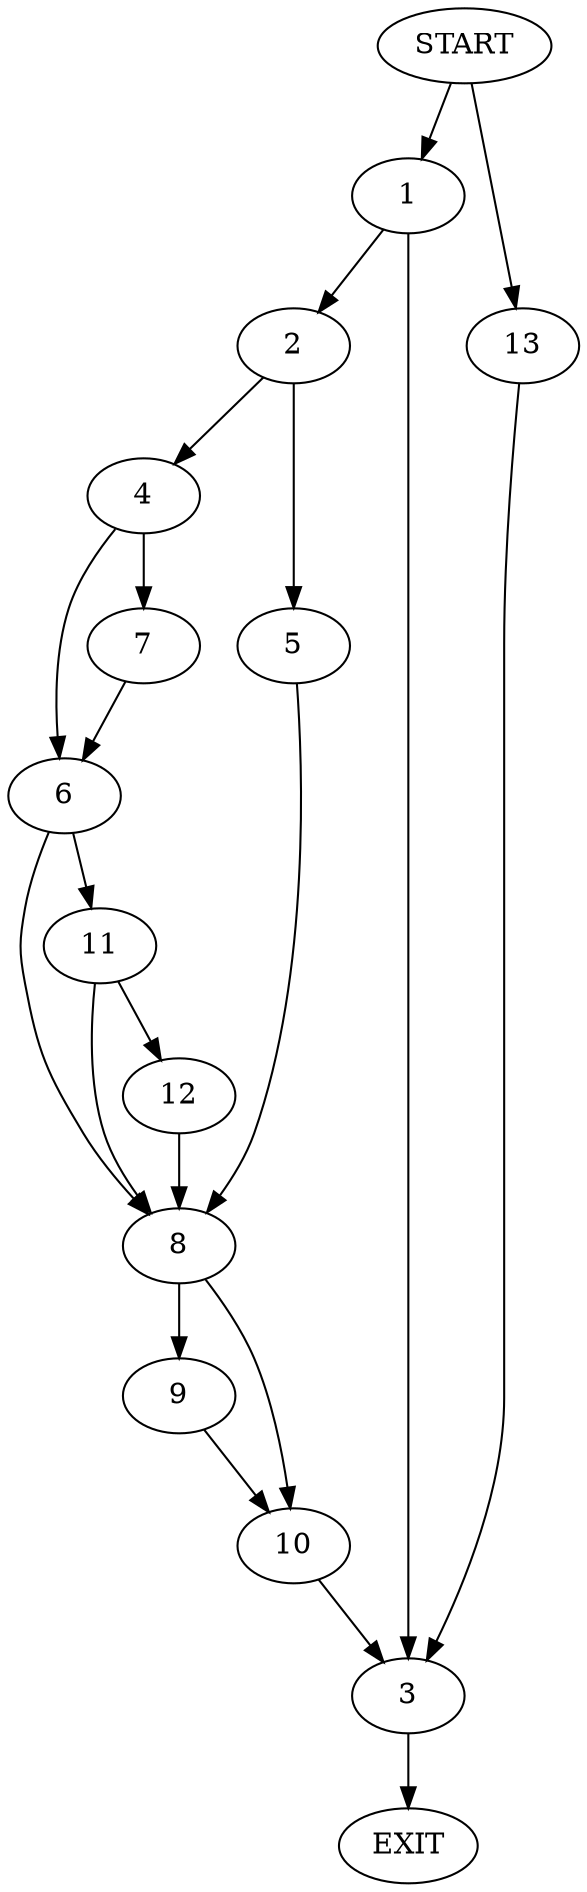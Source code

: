digraph {
0 [label="START"]
14 [label="EXIT"]
0 -> 1
1 -> 2
1 -> 3
2 -> 4
2 -> 5
3 -> 14
4 -> 6
4 -> 7
5 -> 8
8 -> 9
8 -> 10
7 -> 6
6 -> 11
6 -> 8
11 -> 8
11 -> 12
12 -> 8
10 -> 3
9 -> 10
0 -> 13
13 -> 3
}
